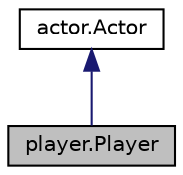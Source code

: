 digraph "player.Player"
{
  edge [fontname="Helvetica",fontsize="10",labelfontname="Helvetica",labelfontsize="10"];
  node [fontname="Helvetica",fontsize="10",shape=record];
  Node2 [label="player.Player",height=0.2,width=0.4,color="black", fillcolor="grey75", style="filled", fontcolor="black"];
  Node3 -> Node2 [dir="back",color="midnightblue",fontsize="10",style="solid",fontname="Helvetica"];
  Node3 [label="actor.Actor",height=0.2,width=0.4,color="black", fillcolor="white", style="filled",URL="$classactor_1_1_actor.html",tooltip="Abstract base class for game actors. "];
}

